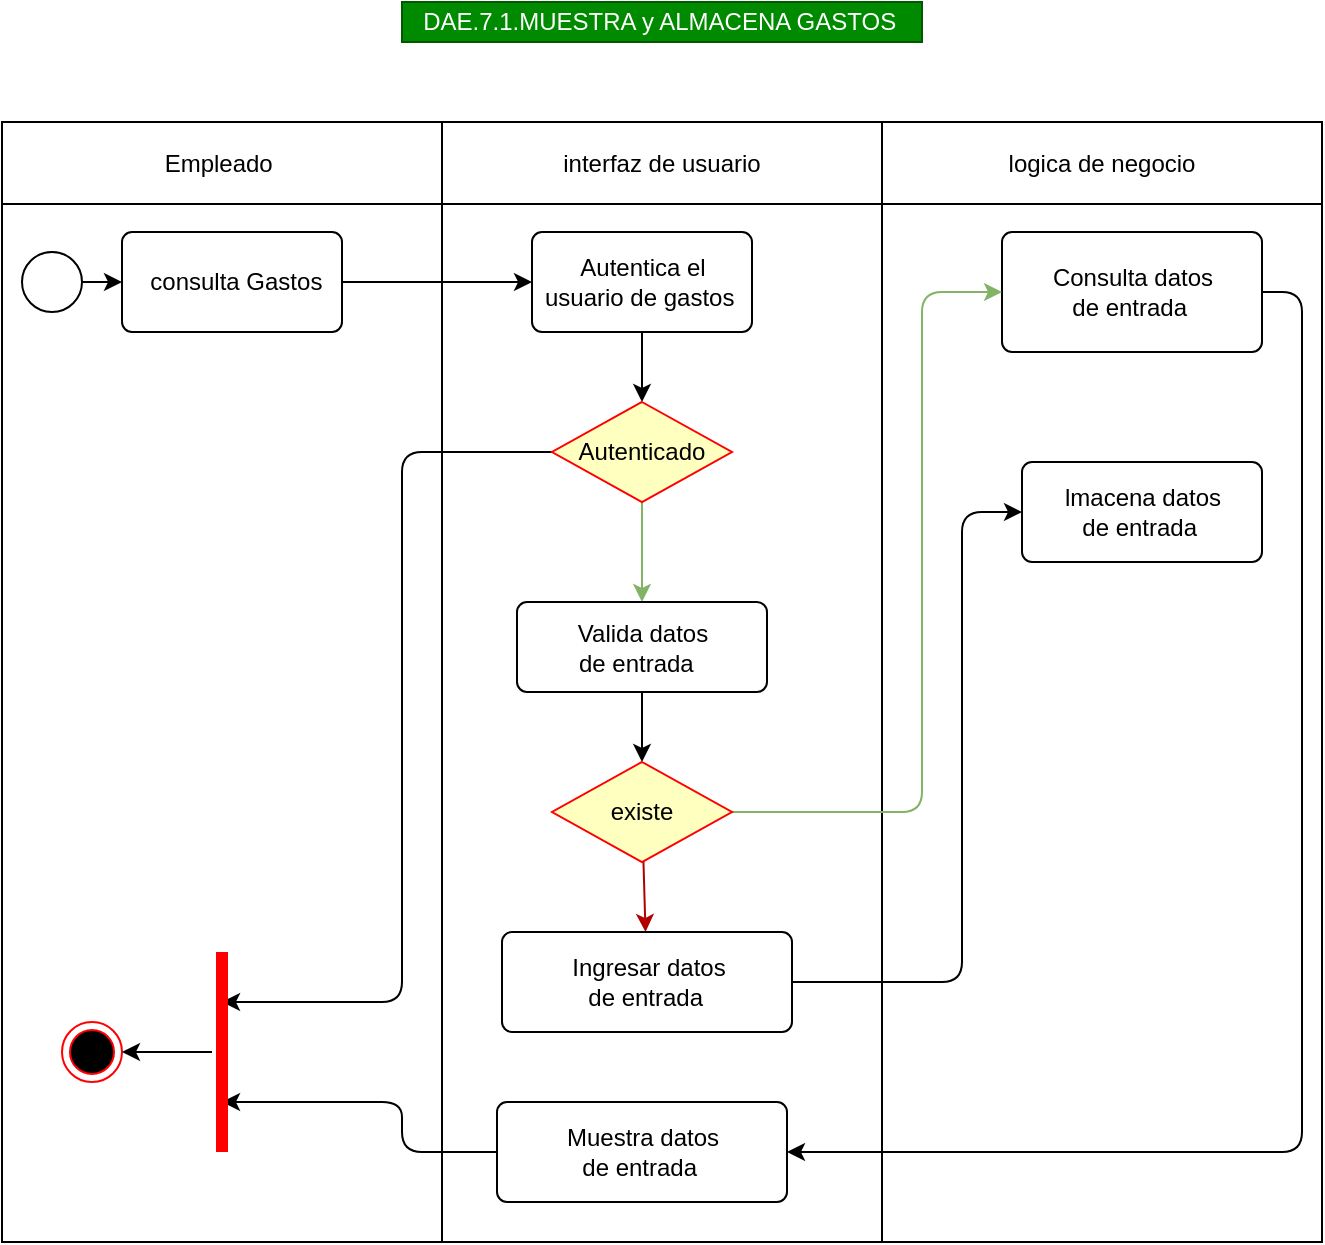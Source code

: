 <mxfile>
    <diagram id="Zfo8UFaluopl0juYwEWb" name="Page-1">
        <mxGraphModel dx="758" dy="607" grid="0" gridSize="10" guides="1" tooltips="1" connect="1" arrows="1" fold="1" page="1" pageScale="1" pageWidth="827" pageHeight="1169" math="0" shadow="0">
            <root>
                <mxCell id="0"/>
                <mxCell id="1" parent="0"/>
                <mxCell id="2" value="" style="shape=table;startSize=0;container=1;collapsible=0;childLayout=tableLayout;" parent="1" vertex="1">
                    <mxGeometry x="30" y="130" width="660" height="560" as="geometry"/>
                </mxCell>
                <mxCell id="3" value="" style="shape=partialRectangle;collapsible=0;dropTarget=0;pointerEvents=0;fillColor=none;top=0;left=0;bottom=0;right=0;points=[[0,0.5],[1,0.5]];portConstraint=eastwest;" parent="2" vertex="1">
                    <mxGeometry width="660" height="41" as="geometry"/>
                </mxCell>
                <mxCell id="4" value="Empleado&amp;nbsp;" style="shape=partialRectangle;html=1;whiteSpace=wrap;connectable=0;overflow=hidden;fillColor=none;top=0;left=0;bottom=0;right=0;pointerEvents=1;" parent="3" vertex="1">
                    <mxGeometry width="220" height="41" as="geometry">
                        <mxRectangle width="220" height="41" as="alternateBounds"/>
                    </mxGeometry>
                </mxCell>
                <mxCell id="5" value="interfaz de usuario" style="shape=partialRectangle;html=1;whiteSpace=wrap;connectable=0;overflow=hidden;fillColor=none;top=0;left=0;bottom=0;right=0;pointerEvents=1;" parent="3" vertex="1">
                    <mxGeometry x="220" width="220" height="41" as="geometry">
                        <mxRectangle width="220" height="41" as="alternateBounds"/>
                    </mxGeometry>
                </mxCell>
                <mxCell id="6" value="logica de negocio" style="shape=partialRectangle;html=1;whiteSpace=wrap;connectable=0;overflow=hidden;fillColor=none;top=0;left=0;bottom=0;right=0;pointerEvents=1;" parent="3" vertex="1">
                    <mxGeometry x="440" width="220" height="41" as="geometry">
                        <mxRectangle width="220" height="41" as="alternateBounds"/>
                    </mxGeometry>
                </mxCell>
                <mxCell id="7" value="" style="shape=partialRectangle;collapsible=0;dropTarget=0;pointerEvents=0;fillColor=none;top=0;left=0;bottom=0;right=0;points=[[0,0.5],[1,0.5]];portConstraint=eastwest;" parent="2" vertex="1">
                    <mxGeometry y="41" width="660" height="519" as="geometry"/>
                </mxCell>
                <mxCell id="8" value="" style="shape=partialRectangle;html=1;whiteSpace=wrap;connectable=0;overflow=hidden;fillColor=none;top=0;left=0;bottom=0;right=0;pointerEvents=1;" parent="7" vertex="1">
                    <mxGeometry width="220" height="519" as="geometry">
                        <mxRectangle width="220" height="519" as="alternateBounds"/>
                    </mxGeometry>
                </mxCell>
                <mxCell id="9" value="" style="shape=partialRectangle;html=1;whiteSpace=wrap;connectable=0;overflow=hidden;fillColor=none;top=0;left=0;bottom=0;right=0;pointerEvents=1;" parent="7" vertex="1">
                    <mxGeometry x="220" width="220" height="519" as="geometry">
                        <mxRectangle width="220" height="519" as="alternateBounds"/>
                    </mxGeometry>
                </mxCell>
                <mxCell id="10" value="" style="shape=partialRectangle;html=1;whiteSpace=wrap;connectable=0;overflow=hidden;fillColor=none;top=0;left=0;bottom=0;right=0;pointerEvents=1;" parent="7" vertex="1">
                    <mxGeometry x="440" width="220" height="519" as="geometry">
                        <mxRectangle width="220" height="519" as="alternateBounds"/>
                    </mxGeometry>
                </mxCell>
                <mxCell id="11" value="DAE.7.1.MUESTRA y ALMACENA GASTOS&amp;nbsp;" style="text;html=1;resizable=0;autosize=1;align=center;verticalAlign=middle;points=[];rounded=0;fillColor=#008a00;fontColor=#ffffff;strokeColor=#005700;" parent="1" vertex="1">
                    <mxGeometry x="230" y="70" width="260" height="20" as="geometry"/>
                </mxCell>
                <mxCell id="16" style="edgeStyle=none;html=1;entryX=0;entryY=0.5;entryDx=0;entryDy=0;" parent="1" source="14" edge="1">
                    <mxGeometry relative="1" as="geometry">
                        <mxPoint x="90" y="210" as="targetPoint"/>
                    </mxGeometry>
                </mxCell>
                <mxCell id="14" value="" style="ellipse;html=1;fillColor=#FFFFFF;" parent="1" vertex="1">
                    <mxGeometry x="40" y="195" width="30" height="30" as="geometry"/>
                </mxCell>
                <mxCell id="15" value="" style="ellipse;html=1;shape=endState;fillColor=#000000;strokeColor=#ff0000;" parent="1" vertex="1">
                    <mxGeometry x="60" y="580" width="30" height="30" as="geometry"/>
                </mxCell>
                <mxCell id="21" value="" style="edgeStyle=none;html=1;" parent="1" source="18" target="20" edge="1">
                    <mxGeometry relative="1" as="geometry"/>
                </mxCell>
                <mxCell id="18" value="&lt;span style=&quot;color: rgb(0 , 0 , 0)&quot;&gt;&amp;nbsp;consulta Gastos&lt;/span&gt;" style="html=1;align=center;verticalAlign=middle;rounded=1;absoluteArcSize=1;arcSize=10;dashed=0;fillColor=#FFFFFF;" parent="1" vertex="1">
                    <mxGeometry x="90" y="185" width="110" height="50" as="geometry"/>
                </mxCell>
                <mxCell id="29" style="edgeStyle=none;html=1;entryX=0.5;entryY=0;entryDx=0;entryDy=0;" parent="1" source="20" target="28" edge="1">
                    <mxGeometry relative="1" as="geometry"/>
                </mxCell>
                <mxCell id="20" value="&lt;span style=&quot;color: rgb(0 , 0 , 0)&quot;&gt;Autentica el &lt;br&gt;usuario de gastos&amp;nbsp;&lt;/span&gt;" style="html=1;align=center;verticalAlign=middle;rounded=1;absoluteArcSize=1;arcSize=10;dashed=0;fillColor=#FFFFFF;" parent="1" vertex="1">
                    <mxGeometry x="295" y="185" width="110" height="50" as="geometry"/>
                </mxCell>
                <mxCell id="30" style="edgeStyle=none;html=1;entryX=0.5;entryY=0;entryDx=0;entryDy=0;fontColor=#00CC00;fillColor=#d5e8d4;strokeColor=#82b366;gradientColor=#97d077;exitX=0.5;exitY=1;exitDx=0;exitDy=0;" parent="1" source="28" target="40" edge="1">
                    <mxGeometry relative="1" as="geometry">
                        <mxPoint x="530" y="210" as="targetPoint"/>
                        <Array as="points"/>
                    </mxGeometry>
                </mxCell>
                <mxCell id="72" style="edgeStyle=none;html=1;entryX=0.75;entryY=0.5;entryDx=0;entryDy=0;entryPerimeter=0;fontColor=#FFFFFF;" parent="1" source="28" target="68" edge="1">
                    <mxGeometry relative="1" as="geometry">
                        <Array as="points">
                            <mxPoint x="230" y="295"/>
                            <mxPoint x="230" y="570"/>
                        </Array>
                    </mxGeometry>
                </mxCell>
                <mxCell id="28" value="&lt;span style=&quot;color: rgb(0 , 0 , 0)&quot;&gt;Autenticado&lt;/span&gt;" style="rhombus;whiteSpace=wrap;html=1;fillColor=#ffffc0;strokeColor=#ff0000;" parent="1" vertex="1">
                    <mxGeometry x="305" y="270" width="90" height="50" as="geometry"/>
                </mxCell>
                <mxCell id="32" value="&lt;font color=&quot;#ffffff&quot;&gt;NO&lt;/font&gt;" style="text;html=1;resizable=0;autosize=1;align=center;verticalAlign=middle;points=[];fillColor=none;strokeColor=none;rounded=0;fontColor=#00CC00;" parent="1" vertex="1">
                    <mxGeometry x="275" y="300" width="30" height="20" as="geometry"/>
                </mxCell>
                <mxCell id="35" value="&lt;font color=&quot;#ffffff&quot;&gt;SI&lt;/font&gt;" style="text;html=1;resizable=0;autosize=1;align=center;verticalAlign=middle;points=[];fillColor=none;strokeColor=none;rounded=0;fontColor=#00CC00;" parent="1" vertex="1">
                    <mxGeometry x="350" y="330" width="30" height="20" as="geometry"/>
                </mxCell>
                <mxCell id="52" style="edgeStyle=none;html=1;fontColor=#FFFFFF;" parent="1" source="40" target="51" edge="1">
                    <mxGeometry relative="1" as="geometry"/>
                </mxCell>
                <mxCell id="40" value="&lt;font color=&quot;#000000&quot;&gt;Valida datos &lt;br&gt;de entrada&amp;nbsp;&amp;nbsp;&lt;/font&gt;" style="html=1;align=center;verticalAlign=middle;rounded=1;absoluteArcSize=1;arcSize=10;dashed=0;fillColor=#FFFFFF;" parent="1" vertex="1">
                    <mxGeometry x="287.5" y="370" width="125" height="45" as="geometry"/>
                </mxCell>
                <mxCell id="63" style="edgeStyle=none;html=1;entryX=1;entryY=0.5;entryDx=0;entryDy=0;fontColor=#FFFFFF;exitX=1;exitY=0.5;exitDx=0;exitDy=0;" parent="1" source="41" target="62" edge="1">
                    <mxGeometry relative="1" as="geometry">
                        <Array as="points">
                            <mxPoint x="680" y="215"/>
                            <mxPoint x="680" y="645"/>
                        </Array>
                    </mxGeometry>
                </mxCell>
                <mxCell id="41" value="&lt;span style=&quot;color: rgb(0 , 0 , 0)&quot;&gt;Consulta datos &lt;br&gt;de entrada&amp;nbsp;&lt;/span&gt;" style="html=1;align=center;verticalAlign=middle;rounded=1;absoluteArcSize=1;arcSize=10;dashed=0;fillColor=#FFFFFF;" parent="1" vertex="1">
                    <mxGeometry x="530" y="185" width="130" height="60" as="geometry"/>
                </mxCell>
                <mxCell id="53" style="edgeStyle=none;html=1;entryX=0;entryY=0.5;entryDx=0;entryDy=0;fontColor=#FFFFFF;fillColor=#d5e8d4;gradientColor=#97d077;strokeColor=#82b366;" parent="1" source="51" target="41" edge="1">
                    <mxGeometry relative="1" as="geometry">
                        <Array as="points">
                            <mxPoint x="490" y="475"/>
                            <mxPoint x="490" y="215"/>
                        </Array>
                    </mxGeometry>
                </mxCell>
                <mxCell id="57" style="edgeStyle=none;html=1;fontColor=#FFFFFF;fillColor=#e51400;strokeColor=#B20000;" parent="1" source="51" target="55" edge="1">
                    <mxGeometry relative="1" as="geometry"/>
                </mxCell>
                <mxCell id="51" value="&lt;font color=&quot;#000000&quot;&gt;existe&lt;/font&gt;" style="rhombus;whiteSpace=wrap;html=1;fillColor=#ffffc0;strokeColor=#ff0000;" parent="1" vertex="1">
                    <mxGeometry x="305" y="450" width="90" height="50" as="geometry"/>
                </mxCell>
                <mxCell id="61" style="edgeStyle=none;html=1;entryX=0;entryY=0.5;entryDx=0;entryDy=0;fontColor=#FFFFFF;" parent="1" source="55" target="60" edge="1">
                    <mxGeometry relative="1" as="geometry">
                        <Array as="points">
                            <mxPoint x="510" y="560"/>
                            <mxPoint x="510" y="325"/>
                        </Array>
                    </mxGeometry>
                </mxCell>
                <mxCell id="55" value="&lt;font color=&quot;#000000&quot;&gt;Ingresar datos &lt;br&gt;de entrada&amp;nbsp;&lt;/font&gt;" style="html=1;align=center;verticalAlign=middle;rounded=1;absoluteArcSize=1;arcSize=10;dashed=0;fillColor=#FFFFFF;" parent="1" vertex="1">
                    <mxGeometry x="280" y="535" width="145" height="50" as="geometry"/>
                </mxCell>
                <mxCell id="58" value="&lt;font color=&quot;#ffffff&quot;&gt;SI&lt;/font&gt;" style="text;html=1;resizable=0;autosize=1;align=center;verticalAlign=middle;points=[];fillColor=none;strokeColor=none;rounded=0;fontColor=#00CC00;" parent="1" vertex="1">
                    <mxGeometry x="399" y="450" width="30" height="20" as="geometry"/>
                </mxCell>
                <mxCell id="59" value="&lt;font color=&quot;#ffffff&quot;&gt;NO&lt;/font&gt;" style="text;html=1;resizable=0;autosize=1;align=center;verticalAlign=middle;points=[];fillColor=none;strokeColor=none;rounded=0;fontColor=#00CC00;" parent="1" vertex="1">
                    <mxGeometry x="350" y="500" width="30" height="20" as="geometry"/>
                </mxCell>
                <mxCell id="60" value="&lt;font color=&quot;#000000&quot;&gt;lmacena datos &lt;br&gt;de entrada&amp;nbsp;&lt;/font&gt;" style="html=1;align=center;verticalAlign=middle;rounded=1;absoluteArcSize=1;arcSize=10;dashed=0;fillColor=#FFFFFF;" parent="1" vertex="1">
                    <mxGeometry x="540" y="300" width="120" height="50" as="geometry"/>
                </mxCell>
                <mxCell id="73" style="edgeStyle=none;html=1;entryX=0.25;entryY=0.5;entryDx=0;entryDy=0;entryPerimeter=0;fontColor=#FFFFFF;" parent="1" source="62" target="68" edge="1">
                    <mxGeometry relative="1" as="geometry">
                        <Array as="points">
                            <mxPoint x="230" y="645"/>
                            <mxPoint x="230" y="620"/>
                        </Array>
                    </mxGeometry>
                </mxCell>
                <mxCell id="62" value="&lt;font color=&quot;#000000&quot;&gt;Muestra datos &lt;br&gt;de entrada&amp;nbsp;&lt;/font&gt;" style="html=1;align=center;verticalAlign=middle;rounded=1;absoluteArcSize=1;arcSize=10;dashed=0;fillColor=#FFFFFF;" parent="1" vertex="1">
                    <mxGeometry x="277.5" y="620" width="145" height="50" as="geometry"/>
                </mxCell>
                <mxCell id="71" style="edgeStyle=none;html=1;entryX=1;entryY=0.5;entryDx=0;entryDy=0;fontColor=#FFFFFF;" parent="1" source="68" target="15" edge="1">
                    <mxGeometry relative="1" as="geometry"/>
                </mxCell>
                <mxCell id="68" value="" style="shape=line;html=1;strokeWidth=6;strokeColor=#ff0000;rotation=-90;" parent="1" vertex="1">
                    <mxGeometry x="90" y="590" width="100" height="10" as="geometry"/>
                </mxCell>
            </root>
        </mxGraphModel>
    </diagram>
</mxfile>